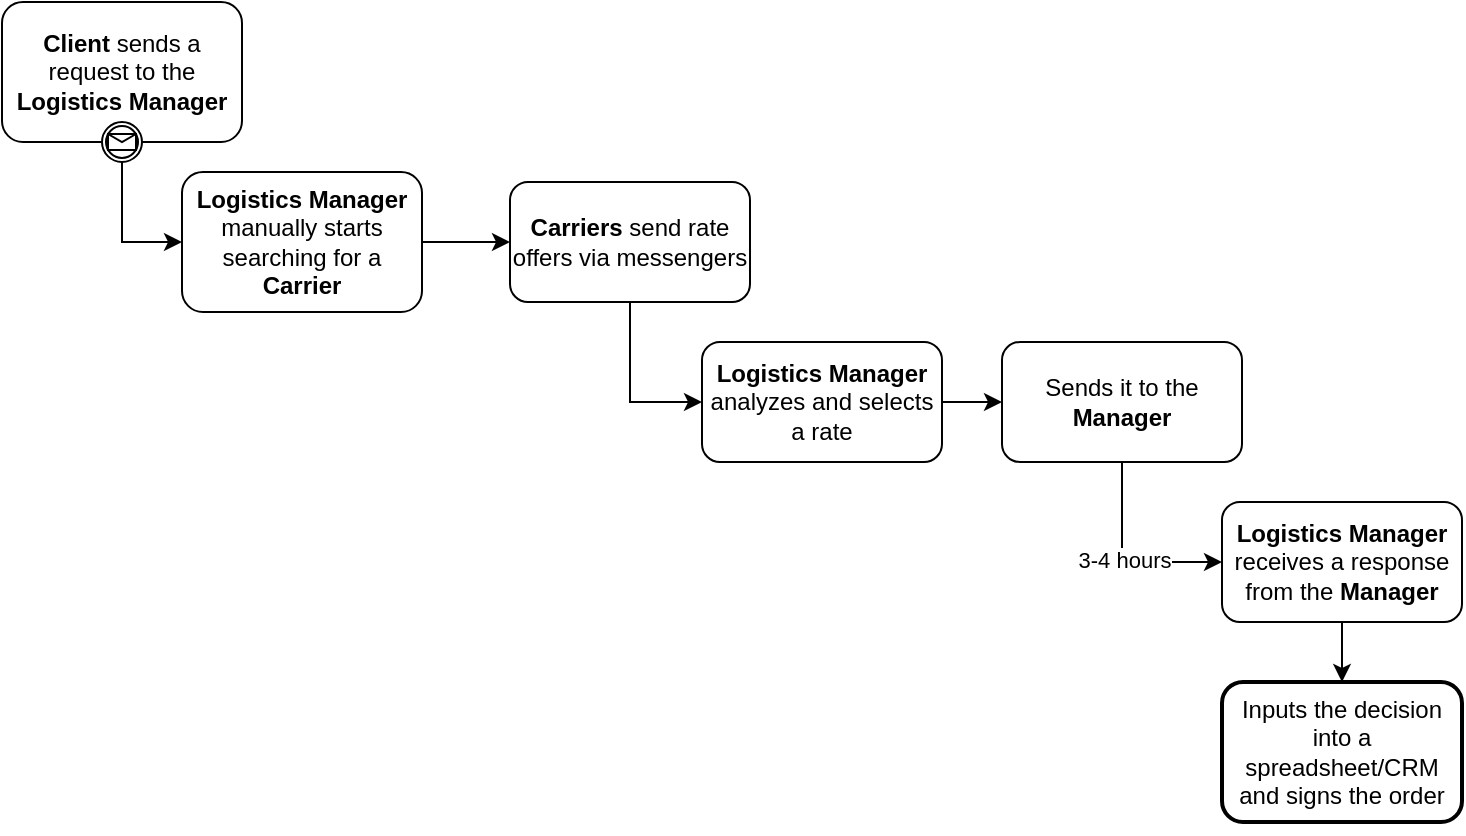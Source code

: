 <mxfile version="27.1.6">
  <diagram name="Сторінка-1" id="ytLEhvGYOJ3w0qEwgIKS">
    <mxGraphModel dx="786" dy="497" grid="1" gridSize="10" guides="1" tooltips="1" connect="1" arrows="1" fold="1" page="1" pageScale="1" pageWidth="827" pageHeight="1169" math="0" shadow="0">
      <root>
        <mxCell id="0" />
        <mxCell id="1" parent="0" />
        <mxCell id="tm_tchVYL2sZG5s4HK-J-1" value="&lt;strong data-end=&quot;62&quot; data-start=&quot;52&quot;&gt;Client&lt;/strong&gt; sends a request to the &lt;strong data-end=&quot;107&quot; data-start=&quot;86&quot;&gt;Logistics Manager&lt;/strong&gt;" style="rounded=1;whiteSpace=wrap;html=1;" vertex="1" parent="1">
          <mxGeometry x="40" y="70" width="120" height="70" as="geometry" />
        </mxCell>
        <mxCell id="tm_tchVYL2sZG5s4HK-J-2" value="" style="points=[[0.145,0.145,0],[0.5,0,0],[0.855,0.145,0],[1,0.5,0],[0.855,0.855,0],[0.5,1,0],[0.145,0.855,0],[0,0.5,0]];shape=mxgraph.bpmn.event;html=1;verticalLabelPosition=bottom;labelBackgroundColor=#ffffff;verticalAlign=top;align=center;perimeter=ellipsePerimeter;outlineConnect=0;aspect=fixed;outline=catching;symbol=message;" vertex="1" parent="1">
          <mxGeometry x="90" y="130" width="20" height="20" as="geometry" />
        </mxCell>
        <mxCell id="tm_tchVYL2sZG5s4HK-J-3" value="&lt;strong data-end=&quot;130&quot; data-start=&quot;109&quot;&gt;Logistics Manager&lt;/strong&gt; manually starts searching for a &lt;strong data-end=&quot;174&quot; data-start=&quot;163&quot;&gt;Carrier&lt;/strong&gt;" style="rounded=1;whiteSpace=wrap;html=1;" vertex="1" parent="1">
          <mxGeometry x="130" y="155" width="120" height="70" as="geometry" />
        </mxCell>
        <mxCell id="tm_tchVYL2sZG5s4HK-J-5" value="" style="endArrow=classic;html=1;rounded=0;exitX=0.5;exitY=1;exitDx=0;exitDy=0;exitPerimeter=0;entryX=0;entryY=0.5;entryDx=0;entryDy=0;" edge="1" parent="1" source="tm_tchVYL2sZG5s4HK-J-2" target="tm_tchVYL2sZG5s4HK-J-3">
          <mxGeometry width="50" height="50" relative="1" as="geometry">
            <mxPoint x="330" y="270" as="sourcePoint" />
            <mxPoint x="380" y="220" as="targetPoint" />
            <Array as="points">
              <mxPoint x="100" y="190" />
            </Array>
          </mxGeometry>
        </mxCell>
        <mxCell id="tm_tchVYL2sZG5s4HK-J-6" value="&lt;p data-end=&quot;220&quot; data-start=&quot;176&quot;&gt;&lt;strong data-end=&quot;188&quot; data-start=&quot;176&quot;&gt;Carriers&lt;/strong&gt; send rate offers via messengers&lt;/p&gt;&lt;p data-end=&quot;271&quot; data-start=&quot;222&quot;&gt;&lt;/p&gt;" style="rounded=1;whiteSpace=wrap;html=1;" vertex="1" parent="1">
          <mxGeometry x="294" y="160" width="120" height="60" as="geometry" />
        </mxCell>
        <mxCell id="tm_tchVYL2sZG5s4HK-J-7" value="" style="endArrow=classic;html=1;rounded=0;exitX=1;exitY=0.5;exitDx=0;exitDy=0;entryX=0;entryY=0.5;entryDx=0;entryDy=0;" edge="1" parent="1" source="tm_tchVYL2sZG5s4HK-J-3" target="tm_tchVYL2sZG5s4HK-J-6">
          <mxGeometry width="50" height="50" relative="1" as="geometry">
            <mxPoint x="330" y="270" as="sourcePoint" />
            <mxPoint x="380" y="220" as="targetPoint" />
          </mxGeometry>
        </mxCell>
        <mxCell id="tm_tchVYL2sZG5s4HK-J-8" value="&lt;p data-end=&quot;271&quot; data-start=&quot;222&quot;&gt;&lt;strong data-end=&quot;243&quot; data-start=&quot;222&quot;&gt;Logistics Manager&lt;/strong&gt; analyzes and selects a rate&lt;/p&gt;&lt;p data-end=&quot;300&quot; data-start=&quot;273&quot;&gt;&lt;/p&gt;" style="rounded=1;whiteSpace=wrap;html=1;" vertex="1" parent="1">
          <mxGeometry x="390" y="240" width="120" height="60" as="geometry" />
        </mxCell>
        <mxCell id="tm_tchVYL2sZG5s4HK-J-9" value="" style="endArrow=classic;html=1;rounded=0;exitX=0.5;exitY=1;exitDx=0;exitDy=0;entryX=0;entryY=0.5;entryDx=0;entryDy=0;" edge="1" parent="1" source="tm_tchVYL2sZG5s4HK-J-6" target="tm_tchVYL2sZG5s4HK-J-8">
          <mxGeometry width="50" height="50" relative="1" as="geometry">
            <mxPoint x="330" y="270" as="sourcePoint" />
            <mxPoint x="380" y="220" as="targetPoint" />
            <Array as="points">
              <mxPoint x="354" y="270" />
            </Array>
          </mxGeometry>
        </mxCell>
        <mxCell id="tm_tchVYL2sZG5s4HK-J-10" value="&lt;p data-end=&quot;300&quot; data-start=&quot;273&quot;&gt;Sends it to the &lt;strong data-end=&quot;300&quot; data-start=&quot;289&quot;&gt;Manager&lt;/strong&gt;&lt;/p&gt;&lt;p data-end=&quot;319&quot; data-start=&quot;302&quot;&gt;&lt;/p&gt;" style="rounded=1;whiteSpace=wrap;html=1;" vertex="1" parent="1">
          <mxGeometry x="540" y="240" width="120" height="60" as="geometry" />
        </mxCell>
        <mxCell id="tm_tchVYL2sZG5s4HK-J-11" value="" style="endArrow=classic;html=1;rounded=0;exitX=1;exitY=0.5;exitDx=0;exitDy=0;entryX=0;entryY=0.5;entryDx=0;entryDy=0;" edge="1" parent="1" source="tm_tchVYL2sZG5s4HK-J-8" target="tm_tchVYL2sZG5s4HK-J-10">
          <mxGeometry width="50" height="50" relative="1" as="geometry">
            <mxPoint x="410" y="260" as="sourcePoint" />
            <mxPoint x="460" y="210" as="targetPoint" />
          </mxGeometry>
        </mxCell>
        <mxCell id="tm_tchVYL2sZG5s4HK-J-14" value="" style="endArrow=classic;html=1;rounded=0;entryX=0;entryY=0.5;entryDx=0;entryDy=0;exitX=0.5;exitY=1;exitDx=0;exitDy=0;" edge="1" parent="1" source="tm_tchVYL2sZG5s4HK-J-10" target="tm_tchVYL2sZG5s4HK-J-20">
          <mxGeometry relative="1" as="geometry">
            <mxPoint x="480" y="400" as="sourcePoint" />
            <mxPoint x="630" y="360" as="targetPoint" />
            <Array as="points">
              <mxPoint x="600" y="350" />
            </Array>
          </mxGeometry>
        </mxCell>
        <mxCell id="tm_tchVYL2sZG5s4HK-J-15" value="Label" style="edgeLabel;resizable=0;html=1;;align=center;verticalAlign=middle;" connectable="0" vertex="1" parent="tm_tchVYL2sZG5s4HK-J-14">
          <mxGeometry relative="1" as="geometry" />
        </mxCell>
        <mxCell id="tm_tchVYL2sZG5s4HK-J-18" value="Text" style="edgeLabel;html=1;align=center;verticalAlign=middle;resizable=0;points=[];" vertex="1" connectable="0" parent="tm_tchVYL2sZG5s4HK-J-14">
          <mxGeometry x="-0.019" y="3" relative="1" as="geometry">
            <mxPoint as="offset" />
          </mxGeometry>
        </mxCell>
        <mxCell id="tm_tchVYL2sZG5s4HK-J-19" value="3-4 hours" style="edgeLabel;html=1;align=center;verticalAlign=middle;resizable=0;points=[];" vertex="1" connectable="0" parent="tm_tchVYL2sZG5s4HK-J-14">
          <mxGeometry x="0.017" y="1" relative="1" as="geometry">
            <mxPoint as="offset" />
          </mxGeometry>
        </mxCell>
        <mxCell id="tm_tchVYL2sZG5s4HK-J-20" value="&lt;strong data-end=&quot;342&quot; data-start=&quot;321&quot;&gt;Logistics Manager&lt;/strong&gt; receives a response from the &lt;strong data-end=&quot;383&quot; data-start=&quot;372&quot;&gt;Manager&lt;/strong&gt;" style="rounded=1;whiteSpace=wrap;html=1;" vertex="1" parent="1">
          <mxGeometry x="650" y="320" width="120" height="60" as="geometry" />
        </mxCell>
        <mxCell id="tm_tchVYL2sZG5s4HK-J-21" value="&lt;p data-end=&quot;447&quot; data-start=&quot;385&quot;&gt;Inputs the decision into a spreadsheet/CRM and signs the order&lt;/p&gt;" style="rounded=1;whiteSpace=wrap;html=1;strokeWidth=2;" vertex="1" parent="1">
          <mxGeometry x="650" y="410" width="120" height="70" as="geometry" />
        </mxCell>
        <mxCell id="tm_tchVYL2sZG5s4HK-J-22" value="" style="endArrow=classic;html=1;rounded=0;exitX=0.5;exitY=1;exitDx=0;exitDy=0;entryX=0.5;entryY=0;entryDx=0;entryDy=0;" edge="1" parent="1" source="tm_tchVYL2sZG5s4HK-J-20" target="tm_tchVYL2sZG5s4HK-J-21">
          <mxGeometry width="50" height="50" relative="1" as="geometry">
            <mxPoint x="560" y="330" as="sourcePoint" />
            <mxPoint x="610" y="280" as="targetPoint" />
          </mxGeometry>
        </mxCell>
      </root>
    </mxGraphModel>
  </diagram>
</mxfile>
